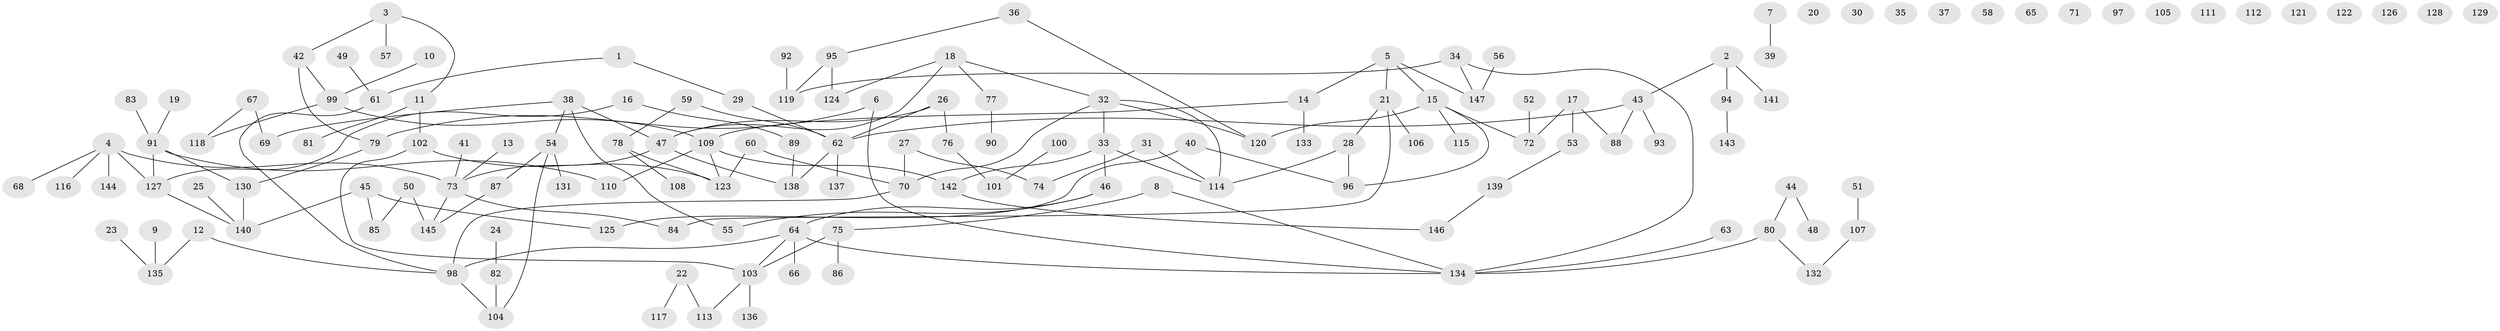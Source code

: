 // Generated by graph-tools (version 1.1) at 2025/38/03/09/25 04:38:50]
// undirected, 147 vertices, 159 edges
graph export_dot {
graph [start="1"]
  node [color=gray90,style=filled];
  1;
  2;
  3;
  4;
  5;
  6;
  7;
  8;
  9;
  10;
  11;
  12;
  13;
  14;
  15;
  16;
  17;
  18;
  19;
  20;
  21;
  22;
  23;
  24;
  25;
  26;
  27;
  28;
  29;
  30;
  31;
  32;
  33;
  34;
  35;
  36;
  37;
  38;
  39;
  40;
  41;
  42;
  43;
  44;
  45;
  46;
  47;
  48;
  49;
  50;
  51;
  52;
  53;
  54;
  55;
  56;
  57;
  58;
  59;
  60;
  61;
  62;
  63;
  64;
  65;
  66;
  67;
  68;
  69;
  70;
  71;
  72;
  73;
  74;
  75;
  76;
  77;
  78;
  79;
  80;
  81;
  82;
  83;
  84;
  85;
  86;
  87;
  88;
  89;
  90;
  91;
  92;
  93;
  94;
  95;
  96;
  97;
  98;
  99;
  100;
  101;
  102;
  103;
  104;
  105;
  106;
  107;
  108;
  109;
  110;
  111;
  112;
  113;
  114;
  115;
  116;
  117;
  118;
  119;
  120;
  121;
  122;
  123;
  124;
  125;
  126;
  127;
  128;
  129;
  130;
  131;
  132;
  133;
  134;
  135;
  136;
  137;
  138;
  139;
  140;
  141;
  142;
  143;
  144;
  145;
  146;
  147;
  1 -- 29;
  1 -- 61;
  2 -- 43;
  2 -- 94;
  2 -- 141;
  3 -- 11;
  3 -- 42;
  3 -- 57;
  4 -- 68;
  4 -- 73;
  4 -- 116;
  4 -- 127;
  4 -- 144;
  5 -- 14;
  5 -- 15;
  5 -- 21;
  5 -- 147;
  6 -- 79;
  6 -- 134;
  7 -- 39;
  8 -- 75;
  8 -- 134;
  9 -- 135;
  10 -- 99;
  11 -- 81;
  11 -- 102;
  12 -- 98;
  12 -- 135;
  13 -- 73;
  14 -- 109;
  14 -- 133;
  15 -- 72;
  15 -- 96;
  15 -- 115;
  15 -- 120;
  16 -- 89;
  16 -- 127;
  17 -- 53;
  17 -- 72;
  17 -- 88;
  18 -- 32;
  18 -- 47;
  18 -- 77;
  18 -- 124;
  19 -- 91;
  21 -- 28;
  21 -- 84;
  21 -- 106;
  22 -- 113;
  22 -- 117;
  23 -- 135;
  24 -- 82;
  25 -- 140;
  26 -- 47;
  26 -- 62;
  26 -- 76;
  27 -- 70;
  27 -- 74;
  28 -- 96;
  28 -- 114;
  29 -- 62;
  31 -- 74;
  31 -- 114;
  32 -- 33;
  32 -- 70;
  32 -- 114;
  32 -- 120;
  33 -- 46;
  33 -- 114;
  33 -- 142;
  34 -- 119;
  34 -- 134;
  34 -- 147;
  36 -- 95;
  36 -- 120;
  38 -- 47;
  38 -- 54;
  38 -- 55;
  38 -- 69;
  40 -- 96;
  40 -- 125;
  41 -- 73;
  42 -- 79;
  42 -- 99;
  43 -- 62;
  43 -- 88;
  43 -- 93;
  44 -- 48;
  44 -- 80;
  45 -- 85;
  45 -- 125;
  45 -- 140;
  46 -- 55;
  46 -- 64;
  47 -- 73;
  47 -- 138;
  49 -- 61;
  50 -- 85;
  50 -- 145;
  51 -- 107;
  52 -- 72;
  53 -- 139;
  54 -- 87;
  54 -- 104;
  54 -- 131;
  56 -- 147;
  59 -- 62;
  59 -- 78;
  60 -- 70;
  60 -- 123;
  61 -- 98;
  62 -- 137;
  62 -- 138;
  63 -- 134;
  64 -- 66;
  64 -- 98;
  64 -- 103;
  64 -- 134;
  67 -- 69;
  67 -- 118;
  70 -- 98;
  73 -- 84;
  73 -- 145;
  75 -- 86;
  75 -- 103;
  76 -- 101;
  77 -- 90;
  78 -- 108;
  78 -- 123;
  79 -- 130;
  80 -- 132;
  80 -- 134;
  82 -- 104;
  83 -- 91;
  87 -- 145;
  89 -- 138;
  91 -- 110;
  91 -- 127;
  91 -- 130;
  92 -- 119;
  94 -- 143;
  95 -- 119;
  95 -- 124;
  98 -- 104;
  99 -- 109;
  99 -- 118;
  100 -- 101;
  102 -- 103;
  102 -- 123;
  103 -- 113;
  103 -- 136;
  107 -- 132;
  109 -- 110;
  109 -- 123;
  109 -- 142;
  127 -- 140;
  130 -- 140;
  139 -- 146;
  142 -- 146;
}
